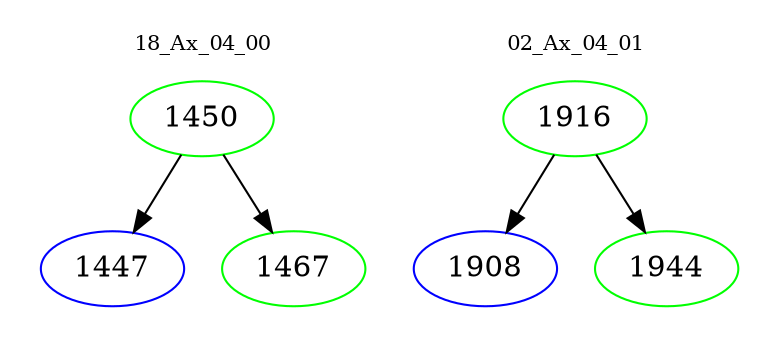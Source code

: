 digraph{
subgraph cluster_0 {
color = white
label = "18_Ax_04_00";
fontsize=10;
T0_1450 [label="1450", color="green"]
T0_1450 -> T0_1447 [color="black"]
T0_1447 [label="1447", color="blue"]
T0_1450 -> T0_1467 [color="black"]
T0_1467 [label="1467", color="green"]
}
subgraph cluster_1 {
color = white
label = "02_Ax_04_01";
fontsize=10;
T1_1916 [label="1916", color="green"]
T1_1916 -> T1_1908 [color="black"]
T1_1908 [label="1908", color="blue"]
T1_1916 -> T1_1944 [color="black"]
T1_1944 [label="1944", color="green"]
}
}
